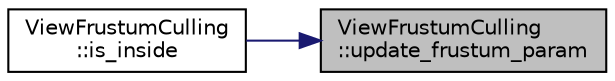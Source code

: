 digraph "ViewFrustumCulling::update_frustum_param"
{
 // INTERACTIVE_SVG=YES
 // LATEX_PDF_SIZE
  bgcolor="transparent";
  edge [fontname="Helvetica",fontsize="10",labelfontname="Helvetica",labelfontsize="10"];
  node [fontname="Helvetica",fontsize="10",shape=record];
  rankdir="RL";
  Node1 [label="ViewFrustumCulling\l::update_frustum_param",height=0.2,width=0.4,color="black", fillcolor="grey75", style="filled", fontcolor="black",tooltip=" "];
  Node1 -> Node2 [dir="back",color="midnightblue",fontsize="10",style="solid",fontname="Helvetica"];
  Node2 [label="ViewFrustumCulling\l::is_inside",height=0.2,width=0.4,color="black",URL="$d9/dd9/class_view_frustum_culling.html#a1ad3bbb334bed495eda21c5a02ebe446",tooltip=" "];
}
